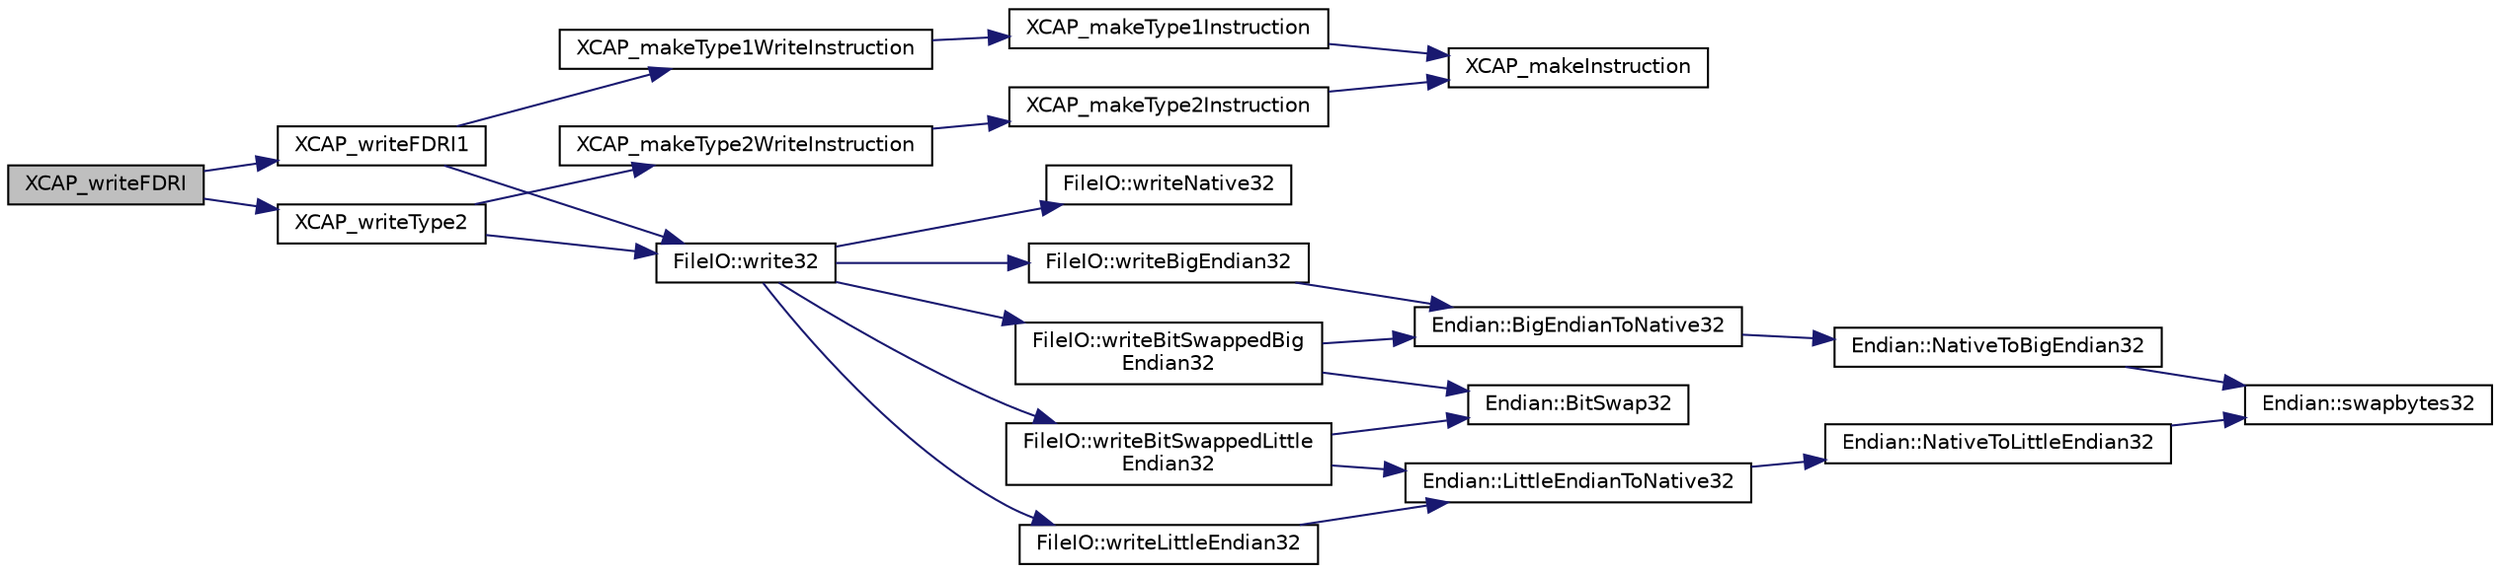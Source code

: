 digraph "XCAP_writeFDRI"
{
 // INTERACTIVE_SVG=YES
 // LATEX_PDF_SIZE
  edge [fontname="Helvetica",fontsize="10",labelfontname="Helvetica",labelfontsize="10"];
  node [fontname="Helvetica",fontsize="10",shape=record];
  rankdir="LR";
  Node1 [label="XCAP_writeFDRI",height=0.2,width=0.4,color="black", fillcolor="grey75", style="filled", fontcolor="black",tooltip="Generate and write an FDRI command. Always uses type 2 command for simplicity."];
  Node1 -> Node2 [color="midnightblue",fontsize="10",style="solid",fontname="Helvetica"];
  Node2 [label="XCAP_writeFDRI1",height=0.2,width=0.4,color="black", fillcolor="white", style="filled",URL="$XCAP__inline__CAP_8h.html#a551870bafdc2f52a33673dffd1e6014d",tooltip="Generate and write only a type 1 FDRI command."];
  Node2 -> Node3 [color="midnightblue",fontsize="10",style="solid",fontname="Helvetica"];
  Node3 [label="FileIO::write32",height=0.2,width=0.4,color="black", fillcolor="white", style="filled",URL="$namespaceFileIO.html#a0bbdf3656f5e5f6a4e82e06a27bc5233",tooltip=" "];
  Node3 -> Node4 [color="midnightblue",fontsize="10",style="solid",fontname="Helvetica"];
  Node4 [label="FileIO::writeBigEndian32",height=0.2,width=0.4,color="black", fillcolor="white", style="filled",URL="$namespaceFileIO.html#a0b69d50fa3cb892a02baca2296f1c54d",tooltip=" "];
  Node4 -> Node5 [color="midnightblue",fontsize="10",style="solid",fontname="Helvetica"];
  Node5 [label="Endian::BigEndianToNative32",height=0.2,width=0.4,color="black", fillcolor="white", style="filled",URL="$namespaceEndian.html#a6a54530860ad8ec19facaaa26ae9a6ae",tooltip=" "];
  Node5 -> Node6 [color="midnightblue",fontsize="10",style="solid",fontname="Helvetica"];
  Node6 [label="Endian::NativeToBigEndian32",height=0.2,width=0.4,color="black", fillcolor="white", style="filled",URL="$namespaceEndian.html#a7cd80b2cb2ed674196a68549c8489f88",tooltip=" "];
  Node6 -> Node7 [color="midnightblue",fontsize="10",style="solid",fontname="Helvetica"];
  Node7 [label="Endian::swapbytes32",height=0.2,width=0.4,color="black", fillcolor="white", style="filled",URL="$namespaceEndian.html#a7c0178c39449483c29a1a305d0a73606",tooltip=" "];
  Node3 -> Node8 [color="midnightblue",fontsize="10",style="solid",fontname="Helvetica"];
  Node8 [label="FileIO::writeBitSwappedBig\lEndian32",height=0.2,width=0.4,color="black", fillcolor="white", style="filled",URL="$namespaceFileIO.html#af08039fd5e011e286b216b67140959ea",tooltip=" "];
  Node8 -> Node5 [color="midnightblue",fontsize="10",style="solid",fontname="Helvetica"];
  Node8 -> Node9 [color="midnightblue",fontsize="10",style="solid",fontname="Helvetica"];
  Node9 [label="Endian::BitSwap32",height=0.2,width=0.4,color="black", fillcolor="white", style="filled",URL="$namespaceEndian.html#abaf85e5d8d9641e35ffb4a5bcfc37f84",tooltip=" "];
  Node3 -> Node10 [color="midnightblue",fontsize="10",style="solid",fontname="Helvetica"];
  Node10 [label="FileIO::writeBitSwappedLittle\lEndian32",height=0.2,width=0.4,color="black", fillcolor="white", style="filled",URL="$namespaceFileIO.html#a60d14999a525e60b548765722c0cc49a",tooltip=" "];
  Node10 -> Node9 [color="midnightblue",fontsize="10",style="solid",fontname="Helvetica"];
  Node10 -> Node11 [color="midnightblue",fontsize="10",style="solid",fontname="Helvetica"];
  Node11 [label="Endian::LittleEndianToNative32",height=0.2,width=0.4,color="black", fillcolor="white", style="filled",URL="$namespaceEndian.html#aabd838029ed523d5280997f4ca10f859",tooltip=" "];
  Node11 -> Node12 [color="midnightblue",fontsize="10",style="solid",fontname="Helvetica"];
  Node12 [label="Endian::NativeToLittleEndian32",height=0.2,width=0.4,color="black", fillcolor="white", style="filled",URL="$namespaceEndian.html#a4ef36a4fee2f667cf8ac3f67017716bb",tooltip=" "];
  Node12 -> Node7 [color="midnightblue",fontsize="10",style="solid",fontname="Helvetica"];
  Node3 -> Node13 [color="midnightblue",fontsize="10",style="solid",fontname="Helvetica"];
  Node13 [label="FileIO::writeLittleEndian32",height=0.2,width=0.4,color="black", fillcolor="white", style="filled",URL="$namespaceFileIO.html#aaf3a57cefdd3a674741d9447c5fcf2a2",tooltip=" "];
  Node13 -> Node11 [color="midnightblue",fontsize="10",style="solid",fontname="Helvetica"];
  Node3 -> Node14 [color="midnightblue",fontsize="10",style="solid",fontname="Helvetica"];
  Node14 [label="FileIO::writeNative32",height=0.2,width=0.4,color="black", fillcolor="white", style="filled",URL="$namespaceFileIO.html#a8c0dbfd2ab8a248ca642203dc84bd2a4",tooltip=" "];
  Node2 -> Node15 [color="midnightblue",fontsize="10",style="solid",fontname="Helvetica"];
  Node15 [label="XCAP_makeType1WriteInstruction",height=0.2,width=0.4,color="black", fillcolor="white", style="filled",URL="$XCAP__inline__CAP_8h.html#a509babfe5191252a4f2996fa1e017114",tooltip="Generate and return the encoding for a type 1 Write instruction."];
  Node15 -> Node16 [color="midnightblue",fontsize="10",style="solid",fontname="Helvetica"];
  Node16 [label="XCAP_makeType1Instruction",height=0.2,width=0.4,color="black", fillcolor="white", style="filled",URL="$XCAP__inline__CAP_8h.html#a38ef532cbf6d0e27012dc985536ab51b",tooltip="Generate and return the encoding for a type 1 instruction."];
  Node16 -> Node17 [color="midnightblue",fontsize="10",style="solid",fontname="Helvetica"];
  Node17 [label="XCAP_makeInstruction",height=0.2,width=0.4,color="black", fillcolor="white", style="filled",URL="$XCAP__inline__CAP_8h.html#a5c0b68a6d44004c84affd1a63bff5035",tooltip="Generate and return the encoding for an instruction."];
  Node1 -> Node18 [color="midnightblue",fontsize="10",style="solid",fontname="Helvetica"];
  Node18 [label="XCAP_writeType2",height=0.2,width=0.4,color="black", fillcolor="white", style="filled",URL="$XCAP__inline__CAP_8h.html#a340bd61ffcb7e71374a6aa41e830fa7f",tooltip="Generate and write only a type 2 FDRI command."];
  Node18 -> Node3 [color="midnightblue",fontsize="10",style="solid",fontname="Helvetica"];
  Node18 -> Node19 [color="midnightblue",fontsize="10",style="solid",fontname="Helvetica"];
  Node19 [label="XCAP_makeType2WriteInstruction",height=0.2,width=0.4,color="black", fillcolor="white", style="filled",URL="$XCAP__inline__CAP_8h.html#a3d85c446b54ce4cd1f077d4e904490d5",tooltip="Generate and return the encoding for a type 2 Write instruction."];
  Node19 -> Node20 [color="midnightblue",fontsize="10",style="solid",fontname="Helvetica"];
  Node20 [label="XCAP_makeType2Instruction",height=0.2,width=0.4,color="black", fillcolor="white", style="filled",URL="$XCAP__inline__CAP_8h.html#ad1ab0c3df3aa91532cd677a778222cf2",tooltip="Generate and return the encoding for a type 2 instruction."];
  Node20 -> Node17 [color="midnightblue",fontsize="10",style="solid",fontname="Helvetica"];
}
